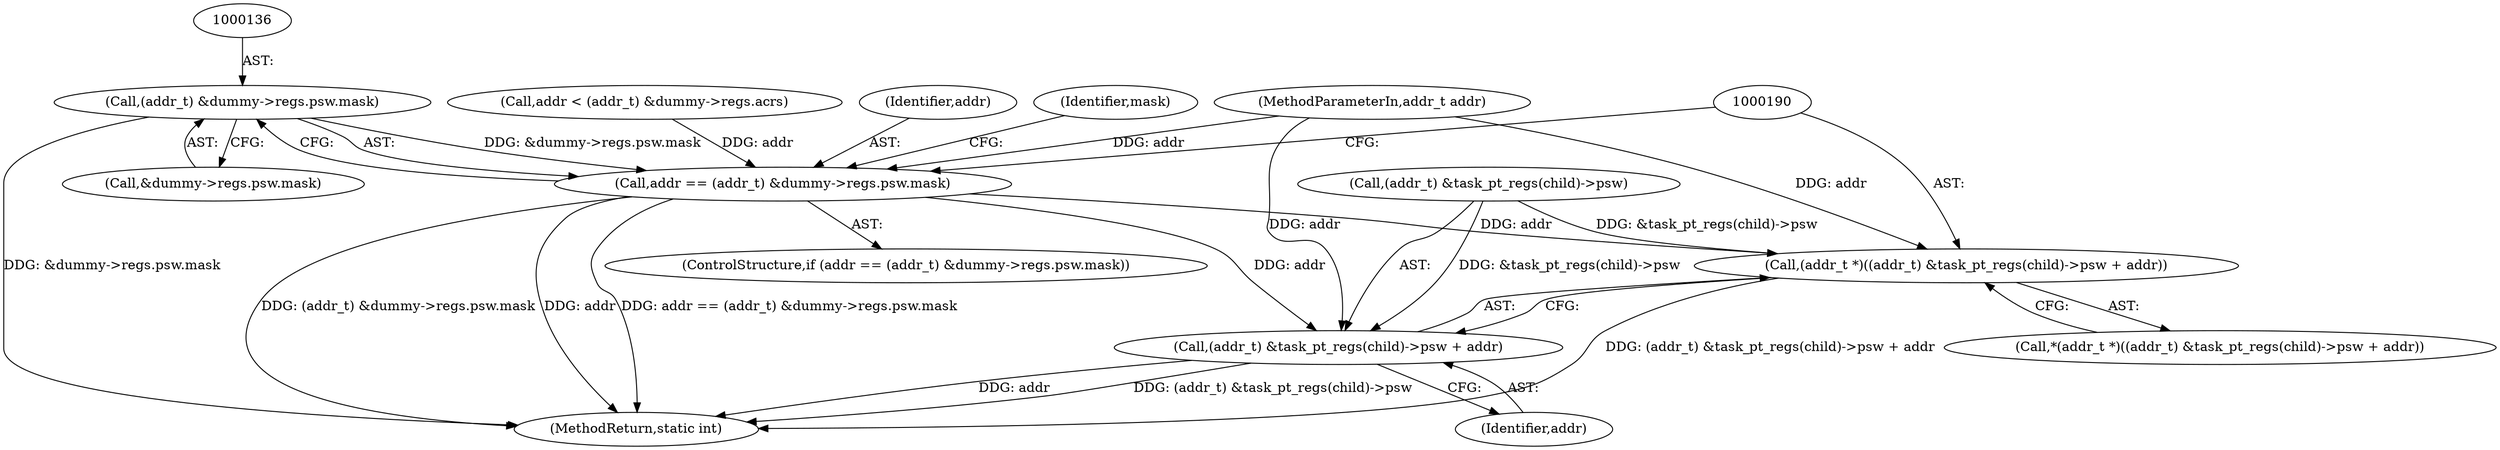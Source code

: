 digraph "0_linux_dab6cf55f81a6e16b8147aed9a843e1691dcd318@pointer" {
"1000135" [label="(Call,(addr_t) &dummy->regs.psw.mask)"];
"1000133" [label="(Call,addr == (addr_t) &dummy->regs.psw.mask)"];
"1000189" [label="(Call,(addr_t *)((addr_t) &task_pt_regs(child)->psw + addr))"];
"1000191" [label="(Call,(addr_t) &task_pt_regs(child)->psw + addr)"];
"1000135" [label="(Call,(addr_t) &dummy->regs.psw.mask)"];
"1000199" [label="(Identifier,addr)"];
"1000121" [label="(Call,addr < (addr_t) &dummy->regs.acrs)"];
"1000404" [label="(MethodReturn,static int)"];
"1000132" [label="(ControlStructure,if (addr == (addr_t) &dummy->regs.psw.mask))"];
"1000112" [label="(MethodParameterIn,addr_t addr)"];
"1000133" [label="(Call,addr == (addr_t) &dummy->regs.psw.mask)"];
"1000189" [label="(Call,(addr_t *)((addr_t) &task_pt_regs(child)->psw + addr))"];
"1000191" [label="(Call,(addr_t) &task_pt_regs(child)->psw + addr)"];
"1000188" [label="(Call,*(addr_t *)((addr_t) &task_pt_regs(child)->psw + addr))"];
"1000134" [label="(Identifier,addr)"];
"1000192" [label="(Call,(addr_t) &task_pt_regs(child)->psw)"];
"1000148" [label="(Identifier,mask)"];
"1000137" [label="(Call,&dummy->regs.psw.mask)"];
"1000135" -> "1000133"  [label="AST: "];
"1000135" -> "1000137"  [label="CFG: "];
"1000136" -> "1000135"  [label="AST: "];
"1000137" -> "1000135"  [label="AST: "];
"1000133" -> "1000135"  [label="CFG: "];
"1000135" -> "1000404"  [label="DDG: &dummy->regs.psw.mask"];
"1000135" -> "1000133"  [label="DDG: &dummy->regs.psw.mask"];
"1000133" -> "1000132"  [label="AST: "];
"1000134" -> "1000133"  [label="AST: "];
"1000148" -> "1000133"  [label="CFG: "];
"1000190" -> "1000133"  [label="CFG: "];
"1000133" -> "1000404"  [label="DDG: addr"];
"1000133" -> "1000404"  [label="DDG: addr == (addr_t) &dummy->regs.psw.mask"];
"1000133" -> "1000404"  [label="DDG: (addr_t) &dummy->regs.psw.mask"];
"1000121" -> "1000133"  [label="DDG: addr"];
"1000112" -> "1000133"  [label="DDG: addr"];
"1000133" -> "1000189"  [label="DDG: addr"];
"1000133" -> "1000191"  [label="DDG: addr"];
"1000189" -> "1000188"  [label="AST: "];
"1000189" -> "1000191"  [label="CFG: "];
"1000190" -> "1000189"  [label="AST: "];
"1000191" -> "1000189"  [label="AST: "];
"1000188" -> "1000189"  [label="CFG: "];
"1000189" -> "1000404"  [label="DDG: (addr_t) &task_pt_regs(child)->psw + addr"];
"1000192" -> "1000189"  [label="DDG: &task_pt_regs(child)->psw"];
"1000112" -> "1000189"  [label="DDG: addr"];
"1000191" -> "1000199"  [label="CFG: "];
"1000192" -> "1000191"  [label="AST: "];
"1000199" -> "1000191"  [label="AST: "];
"1000191" -> "1000404"  [label="DDG: addr"];
"1000191" -> "1000404"  [label="DDG: (addr_t) &task_pt_regs(child)->psw"];
"1000192" -> "1000191"  [label="DDG: &task_pt_regs(child)->psw"];
"1000112" -> "1000191"  [label="DDG: addr"];
}
